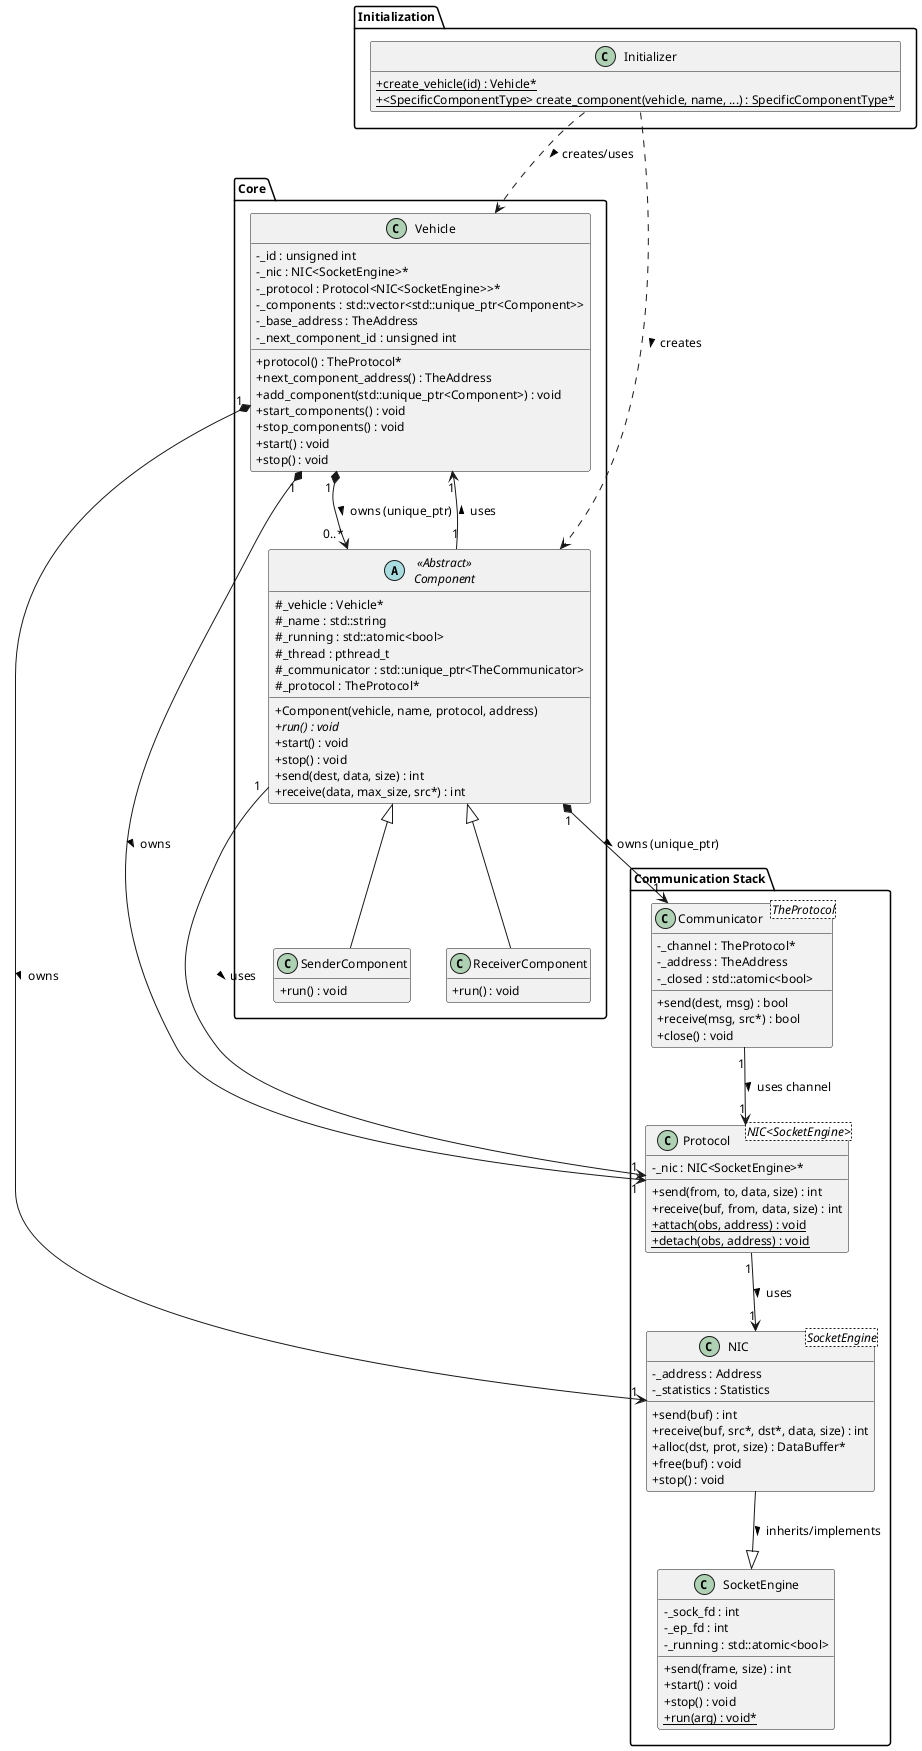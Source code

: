 @startuml Component Architecture

skinparam classAttributeIconSize 0
skinparam defaultFontName Segoe UI
skinparam defaultFontSize 12
hide empty members

package "Initialization" {
    class Initializer {
        + {static} create_vehicle(id) : Vehicle*
        + {static} <SpecificComponentType> create_component(vehicle, name, ...) : SpecificComponentType*
    }
}

package "Core" {
    class Vehicle {
        - _id : unsigned int
        - _nic : NIC<SocketEngine>*
        - _protocol : Protocol<NIC<SocketEngine>>*
        - _components : std::vector<std::unique_ptr<Component>>
        - _base_address : TheAddress
        - _next_component_id : unsigned int
        + protocol() : TheProtocol*
        + next_component_address() : TheAddress
        + add_component(std::unique_ptr<Component>) : void
        + start_components() : void
        + stop_components() : void
        + start() : void
        + stop() : void
    }

    abstract class Component <<Abstract>> {
        # _vehicle : Vehicle*
        # _name : std::string
        # _running : std::atomic<bool>
        # _thread : pthread_t
        # _communicator : std::unique_ptr<TheCommunicator>
        # _protocol : TheProtocol*
        + Component(vehicle, name, protocol, address)
        + {abstract} run() : void
        + start() : void
        + stop() : void
        + send(dest, data, size) : int
        + receive(data, max_size, src*) : int
    }

    class SenderComponent {
        + run() : void
    }
    class ReceiverComponent {
        + run() : void
    }
}

package "Communication Stack" {
    class "Communicator<TheProtocol>" as TheCommunicator {
        - _channel : TheProtocol*
        - _address : TheAddress
        - _closed : std::atomic<bool>
        + send(dest, msg) : bool
        + receive(msg, src*) : bool
        + close() : void
    }

    class "Protocol<NIC<SocketEngine>>" as TheProtocol {
        - _nic : NIC<SocketEngine>*
        + send(from, to, data, size) : int
        + receive(buf, from, data, size) : int
        + {static} attach(obs, address) : void
        + {static} detach(obs, address) : void
    }

    class "NIC<SocketEngine>" as TheNIC {
        - _address : Address
        - _statistics : Statistics
        + send(buf) : int
        + receive(buf, src*, dst*, data, size) : int
        + alloc(dst, prot, size) : DataBuffer*
        + free(buf) : void
        + stop() : void
    }

    class SocketEngine {
        - _sock_fd : int
        - _ep_fd : int
        - _running : std::atomic<bool>
        + send(frame, size) : int
        + start() : void
        + stop() : void
        + {static} run(arg) : void*
    }
}

' Relationships
Vehicle "1" *--> "1" TheNIC : owns >
Vehicle "1" *--> "1" TheProtocol : owns >
Vehicle "1" *--> "0..*" Component : owns (unique_ptr) >
Component <|-- SenderComponent
Component <|-- ReceiverComponent
Component "1" *--> "1" TheCommunicator : owns (unique_ptr) >
Component "1" --> "1" TheProtocol : uses >
Component "1" --> "1" Vehicle : uses >

TheCommunicator "1" --> "1" TheProtocol : uses channel >
TheProtocol "1" --> "1" TheNIC : uses >
TheNIC --|> SocketEngine : inherits/implements >

Initializer ..> Vehicle : creates/uses >
Initializer ..> Component : creates >

@enduml 